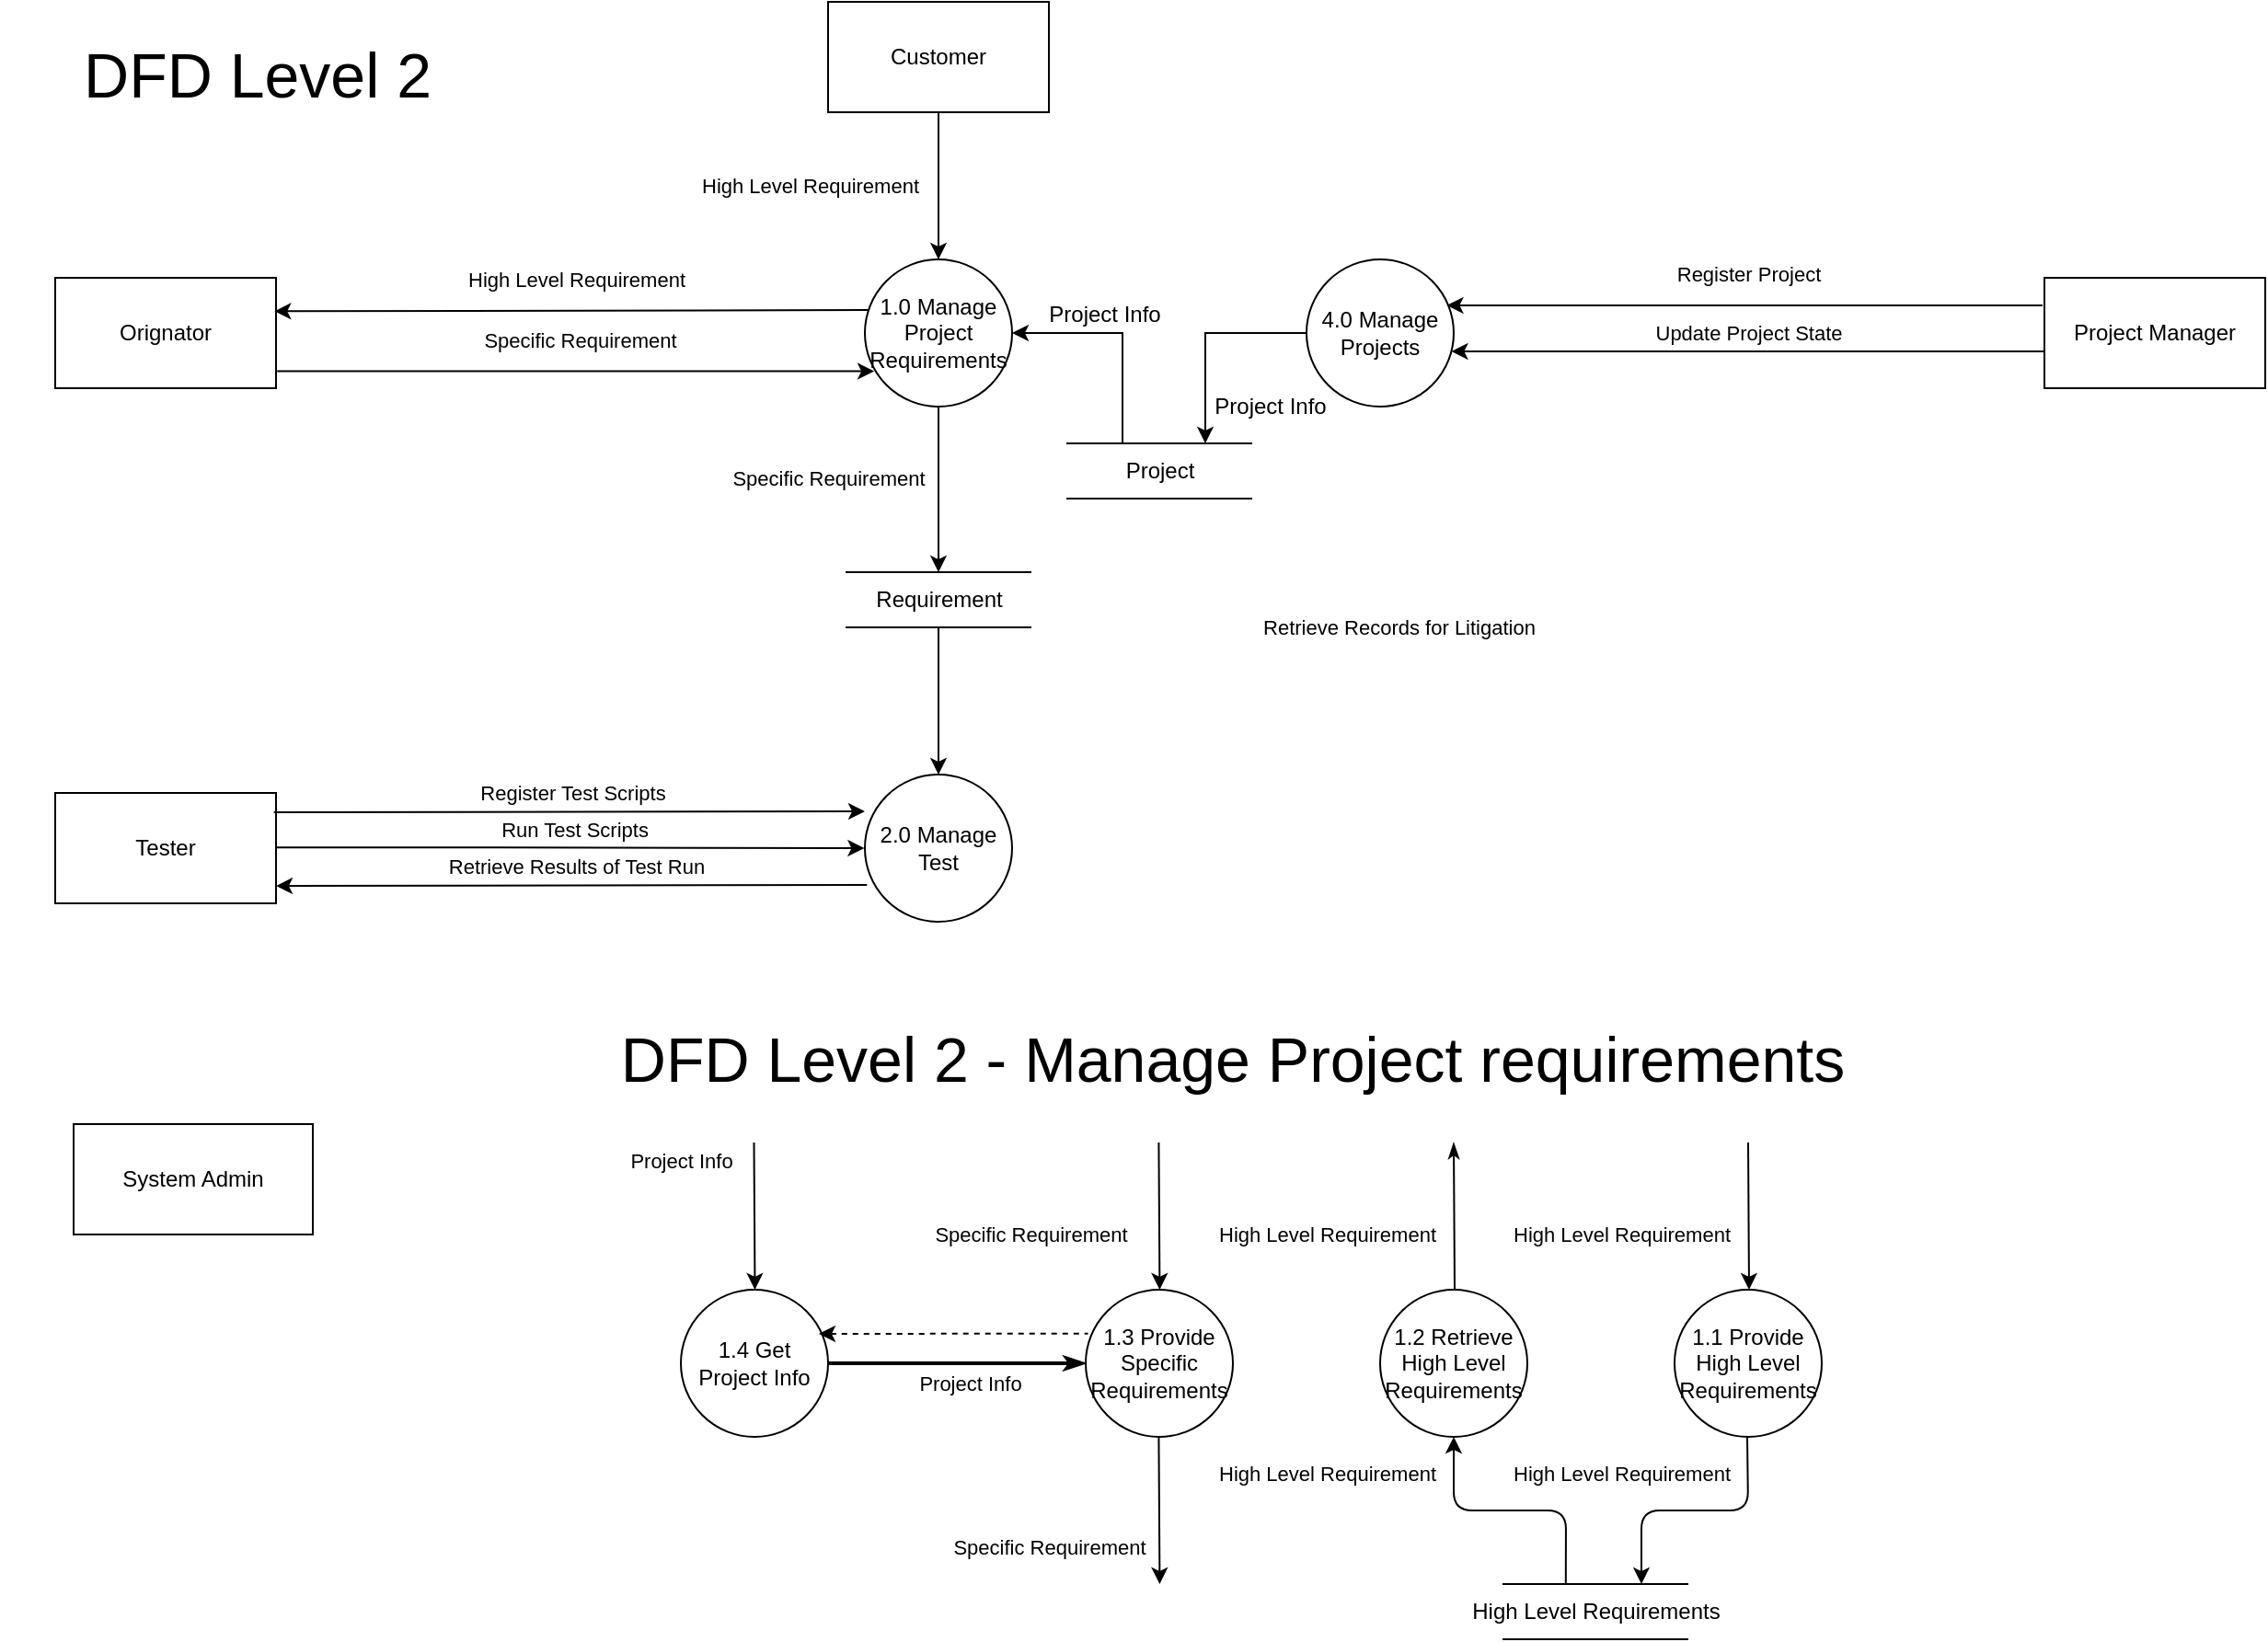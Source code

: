 <mxfile version="13.7.3" type="device"><diagram id="_a05GOWQcfOKkL1E0qjk" name="Page-1"><mxGraphModel dx="1422" dy="936" grid="1" gridSize="10" guides="1" tooltips="1" connect="1" arrows="1" fold="1" page="1" pageScale="1" pageWidth="827" pageHeight="1169" math="0" shadow="0"><root><mxCell id="0"/><mxCell id="1" parent="0"/><mxCell id="m-5Z3mmZk3S8ePCNzQDx-1" value="Customer" style="rounded=0;whiteSpace=wrap;html=1;" parent="1" vertex="1"><mxGeometry x="460" y="20" width="120" height="60" as="geometry"/></mxCell><mxCell id="m-5Z3mmZk3S8ePCNzQDx-2" value="" style="endArrow=classic;html=1;entryX=0.5;entryY=0;entryDx=0;entryDy=0;exitX=0.5;exitY=1;exitDx=0;exitDy=0;" parent="1" source="m-5Z3mmZk3S8ePCNzQDx-1" edge="1"><mxGeometry width="50" height="50" relative="1" as="geometry"><mxPoint x="507.54" y="-48.92" as="sourcePoint"/><mxPoint x="520" y="160" as="targetPoint"/></mxGeometry></mxCell><mxCell id="m-5Z3mmZk3S8ePCNzQDx-3" value="High Level Requirement" style="edgeLabel;html=1;align=center;verticalAlign=middle;resizable=0;points=[];" parent="m-5Z3mmZk3S8ePCNzQDx-2" vertex="1" connectable="0"><mxGeometry x="0.148" y="-1" relative="1" as="geometry"><mxPoint x="-69" y="-6.21" as="offset"/></mxGeometry></mxCell><mxCell id="m-5Z3mmZk3S8ePCNzQDx-4" value="Retrieve Records for Litigation" style="edgeLabel;html=1;align=center;verticalAlign=middle;resizable=0;points=[];" parent="1" vertex="1" connectable="0"><mxGeometry x="770" y="360.002" as="geometry"/></mxCell><mxCell id="m-5Z3mmZk3S8ePCNzQDx-5" value="&lt;font style=&quot;font-size: 34px&quot;&gt;DFD Level 2&lt;/font&gt;" style="text;html=1;strokeColor=none;fillColor=none;align=center;verticalAlign=middle;whiteSpace=wrap;rounded=0;" parent="1" vertex="1"><mxGeometry x="10" y="50" width="280" height="20" as="geometry"/></mxCell><mxCell id="m-5Z3mmZk3S8ePCNzQDx-8" value="System Admin" style="rounded=0;whiteSpace=wrap;html=1;" parent="1" vertex="1"><mxGeometry x="50" y="630" width="130" height="60" as="geometry"/></mxCell><mxCell id="m-5Z3mmZk3S8ePCNzQDx-9" value="2.0 Manage Test" style="ellipse;whiteSpace=wrap;html=1;aspect=fixed;" parent="1" vertex="1"><mxGeometry x="480" y="440" width="80" height="80" as="geometry"/></mxCell><mxCell id="m-5Z3mmZk3S8ePCNzQDx-10" value="1.0 Manage Project Requirements" style="ellipse;whiteSpace=wrap;html=1;aspect=fixed;fontSize=12;" parent="1" vertex="1"><mxGeometry x="480" y="160" width="80" height="80" as="geometry"/></mxCell><mxCell id="m-5Z3mmZk3S8ePCNzQDx-11" value="Orignator" style="rounded=0;whiteSpace=wrap;html=1;" parent="1" vertex="1"><mxGeometry x="40" y="170" width="120" height="60" as="geometry"/></mxCell><mxCell id="m-5Z3mmZk3S8ePCNzQDx-12" value="" style="endArrow=none;html=1;entryX=0.024;entryY=0.344;entryDx=0;entryDy=0;exitX=0.993;exitY=0.303;exitDx=0;exitDy=0;entryPerimeter=0;exitPerimeter=0;startArrow=classic;startFill=1;endFill=0;" parent="1" source="m-5Z3mmZk3S8ePCNzQDx-11" target="m-5Z3mmZk3S8ePCNzQDx-10" edge="1"><mxGeometry width="50" height="50" relative="1" as="geometry"><mxPoint x="300" y="70" as="sourcePoint"/><mxPoint x="300" y="150" as="targetPoint"/></mxGeometry></mxCell><mxCell id="m-5Z3mmZk3S8ePCNzQDx-13" value="High Level Requirement" style="edgeLabel;html=1;align=center;verticalAlign=middle;resizable=0;points=[];" parent="m-5Z3mmZk3S8ePCNzQDx-12" vertex="1" connectable="0"><mxGeometry x="0.148" y="-1" relative="1" as="geometry"><mxPoint x="-22.22" y="-18.06" as="offset"/></mxGeometry></mxCell><mxCell id="m-5Z3mmZk3S8ePCNzQDx-14" value="" style="endArrow=classic;html=1;entryX=0.063;entryY=0.76;entryDx=0;entryDy=0;exitX=1.005;exitY=0.845;exitDx=0;exitDy=0;entryPerimeter=0;exitPerimeter=0;startArrow=none;startFill=0;endFill=1;" parent="1" source="m-5Z3mmZk3S8ePCNzQDx-11" target="m-5Z3mmZk3S8ePCNzQDx-10" edge="1"><mxGeometry width="50" height="50" relative="1" as="geometry"><mxPoint x="159.0" y="220.5" as="sourcePoint"/><mxPoint x="320.0" y="220" as="targetPoint"/></mxGeometry></mxCell><mxCell id="m-5Z3mmZk3S8ePCNzQDx-15" value="Specific Requirement" style="edgeLabel;html=1;align=center;verticalAlign=middle;resizable=0;points=[];" parent="m-5Z3mmZk3S8ePCNzQDx-14" vertex="1" connectable="0"><mxGeometry x="0.148" y="-1" relative="1" as="geometry"><mxPoint x="-22.22" y="-18.06" as="offset"/></mxGeometry></mxCell><mxCell id="m-5Z3mmZk3S8ePCNzQDx-16" style="edgeStyle=orthogonalEdgeStyle;rounded=0;orthogonalLoop=1;jettySize=auto;html=1;entryX=0.75;entryY=0;entryDx=0;entryDy=0;" parent="1" source="m-5Z3mmZk3S8ePCNzQDx-18" target="m-5Z3mmZk3S8ePCNzQDx-27" edge="1"><mxGeometry relative="1" as="geometry"/></mxCell><mxCell id="m-5Z3mmZk3S8ePCNzQDx-17" style="edgeStyle=orthogonalEdgeStyle;rounded=0;orthogonalLoop=1;jettySize=auto;html=1;entryX=0;entryY=0.5;entryDx=0;entryDy=0;startArrow=classic;startFill=1;endArrow=none;endFill=0;" parent="1" source="m-5Z3mmZk3S8ePCNzQDx-18" target="m-5Z3mmZk3S8ePCNzQDx-25" edge="1"><mxGeometry relative="1" as="geometry"><Array as="points"><mxPoint x="1121" y="210"/></Array></mxGeometry></mxCell><mxCell id="m-5Z3mmZk3S8ePCNzQDx-18" value="4.0 Manage Projects" style="ellipse;whiteSpace=wrap;html=1;aspect=fixed;" parent="1" vertex="1"><mxGeometry x="720" y="160" width="80" height="80" as="geometry"/></mxCell><mxCell id="m-5Z3mmZk3S8ePCNzQDx-19" value="" style="edgeStyle=orthogonalEdgeStyle;rounded=0;orthogonalLoop=1;jettySize=auto;html=1;exitX=0.5;exitY=1;exitDx=0;exitDy=0;entryX=0.5;entryY=0;entryDx=0;entryDy=0;" parent="1" source="m-5Z3mmZk3S8ePCNzQDx-10" target="m-5Z3mmZk3S8ePCNzQDx-24" edge="1"><mxGeometry relative="1" as="geometry"><mxPoint x="510.0" y="239.36" as="sourcePoint"/><mxPoint x="520" y="320" as="targetPoint"/><Array as="points"><mxPoint x="520" y="330"/></Array></mxGeometry></mxCell><mxCell id="m-5Z3mmZk3S8ePCNzQDx-20" value="Tester" style="rounded=0;whiteSpace=wrap;html=1;" parent="1" vertex="1"><mxGeometry x="40" y="450" width="120" height="60" as="geometry"/></mxCell><mxCell id="m-5Z3mmZk3S8ePCNzQDx-21" value="" style="edgeStyle=orthogonalEdgeStyle;rounded=0;orthogonalLoop=1;jettySize=auto;html=1;entryX=0.5;entryY=0;entryDx=0;entryDy=0;exitX=0.5;exitY=1;exitDx=0;exitDy=0;" parent="1" source="m-5Z3mmZk3S8ePCNzQDx-24" target="m-5Z3mmZk3S8ePCNzQDx-9" edge="1"><mxGeometry relative="1" as="geometry"><mxPoint x="520" y="340" as="sourcePoint"/><mxPoint x="519.76" y="420" as="targetPoint"/><Array as="points"/></mxGeometry></mxCell><mxCell id="m-5Z3mmZk3S8ePCNzQDx-23" value="Specific Requirement" style="edgeLabel;html=1;align=center;verticalAlign=middle;resizable=0;points=[];" parent="1" vertex="1" connectable="0"><mxGeometry x="490" y="120.003" as="geometry"><mxPoint x="-30" y="159" as="offset"/></mxGeometry></mxCell><mxCell id="m-5Z3mmZk3S8ePCNzQDx-24" value="Requirement" style="html=1;dashed=0;whitespace=wrap;shape=partialRectangle;right=0;left=0;" parent="1" vertex="1"><mxGeometry x="470" y="330" width="100" height="30" as="geometry"/></mxCell><mxCell id="m-5Z3mmZk3S8ePCNzQDx-25" value="Project Manager" style="rounded=0;whiteSpace=wrap;html=1;" parent="1" vertex="1"><mxGeometry x="1121" y="170" width="120" height="60" as="geometry"/></mxCell><mxCell id="m-5Z3mmZk3S8ePCNzQDx-26" style="edgeStyle=orthogonalEdgeStyle;rounded=0;orthogonalLoop=1;jettySize=auto;html=1;entryX=1;entryY=0.5;entryDx=0;entryDy=0;" parent="1" source="m-5Z3mmZk3S8ePCNzQDx-27" target="m-5Z3mmZk3S8ePCNzQDx-10" edge="1"><mxGeometry relative="1" as="geometry"><Array as="points"><mxPoint x="620" y="200"/></Array></mxGeometry></mxCell><mxCell id="m-5Z3mmZk3S8ePCNzQDx-27" value="Project" style="html=1;dashed=0;whitespace=wrap;shape=partialRectangle;right=0;left=0;" parent="1" vertex="1"><mxGeometry x="590" y="260" width="100" height="30" as="geometry"/></mxCell><mxCell id="m-5Z3mmZk3S8ePCNzQDx-28" value="" style="endArrow=classic;html=1;entryX=0.016;entryY=0.631;entryDx=0;entryDy=0;exitX=1.001;exitY=0.684;exitDx=0;exitDy=0;entryPerimeter=0;exitPerimeter=0;startArrow=none;startFill=0;endFill=1;" parent="1" edge="1"><mxGeometry width="50" height="50" relative="1" as="geometry"><mxPoint x="158.84" y="460.56" as="sourcePoint"/><mxPoint x="480" y="460" as="targetPoint"/></mxGeometry></mxCell><mxCell id="m-5Z3mmZk3S8ePCNzQDx-29" value="Register Test Scripts" style="edgeLabel;html=1;align=center;verticalAlign=middle;resizable=0;points=[];" parent="m-5Z3mmZk3S8ePCNzQDx-28" vertex="1" connectable="0"><mxGeometry x="0.148" y="-1" relative="1" as="geometry"><mxPoint x="-22.22" y="-11.06" as="offset"/></mxGeometry></mxCell><mxCell id="m-5Z3mmZk3S8ePCNzQDx-30" value="" style="endArrow=none;html=1;entryX=0.016;entryY=0.631;entryDx=0;entryDy=0;exitX=1.001;exitY=0.684;exitDx=0;exitDy=0;entryPerimeter=0;exitPerimeter=0;startArrow=classic;startFill=1;endFill=0;" parent="1" edge="1"><mxGeometry width="50" height="50" relative="1" as="geometry"><mxPoint x="160" y="500.56" as="sourcePoint"/><mxPoint x="481.16" y="500" as="targetPoint"/></mxGeometry></mxCell><mxCell id="m-5Z3mmZk3S8ePCNzQDx-31" value="Retrieve Results of Test Run" style="edgeLabel;html=1;align=center;verticalAlign=middle;resizable=0;points=[];" parent="m-5Z3mmZk3S8ePCNzQDx-30" vertex="1" connectable="0"><mxGeometry x="0.148" y="-1" relative="1" as="geometry"><mxPoint x="-22.22" y="-11.06" as="offset"/></mxGeometry></mxCell><mxCell id="m-5Z3mmZk3S8ePCNzQDx-32" value="" style="endArrow=classic;html=1;entryX=-0.004;entryY=0.381;entryDx=0;entryDy=0;entryPerimeter=0;startArrow=none;startFill=0;endFill=1;" parent="1" edge="1"><mxGeometry width="50" height="50" relative="1" as="geometry"><mxPoint x="160" y="479.58" as="sourcePoint"/><mxPoint x="479.68" y="480.06" as="targetPoint"/><Array as="points"><mxPoint x="270" y="479.58"/></Array></mxGeometry></mxCell><mxCell id="m-5Z3mmZk3S8ePCNzQDx-33" value="Run Test Scripts" style="edgeLabel;html=1;align=center;verticalAlign=middle;resizable=0;points=[];" parent="m-5Z3mmZk3S8ePCNzQDx-32" vertex="1" connectable="0"><mxGeometry x="0.148" y="-1" relative="1" as="geometry"><mxPoint x="-22.22" y="-10.77" as="offset"/></mxGeometry></mxCell><mxCell id="m-5Z3mmZk3S8ePCNzQDx-34" value="Project Info" style="text;html=1;align=center;verticalAlign=middle;resizable=0;points=[];autosize=1;" parent="1" vertex="1"><mxGeometry x="660" y="230" width="80" height="20" as="geometry"/></mxCell><mxCell id="m-5Z3mmZk3S8ePCNzQDx-35" value="Project Info" style="text;html=1;align=center;verticalAlign=middle;resizable=0;points=[];autosize=1;" parent="1" vertex="1"><mxGeometry x="570" y="180" width="80" height="20" as="geometry"/></mxCell><mxCell id="m-5Z3mmZk3S8ePCNzQDx-36" value="" style="endArrow=none;html=1;exitX=0.953;exitY=0.312;exitDx=0;exitDy=0;exitPerimeter=0;startArrow=classic;startFill=1;endFill=0;" parent="1" source="m-5Z3mmZk3S8ePCNzQDx-18" edge="1"><mxGeometry width="50" height="50" relative="1" as="geometry"><mxPoint x="800.0" y="210.0" as="sourcePoint"/><mxPoint x="1120" y="185" as="targetPoint"/><Array as="points"><mxPoint x="970" y="185"/></Array></mxGeometry></mxCell><mxCell id="m-5Z3mmZk3S8ePCNzQDx-37" value="Register Project" style="edgeLabel;html=1;align=center;verticalAlign=middle;resizable=0;points=[];" parent="m-5Z3mmZk3S8ePCNzQDx-36" vertex="1" connectable="0"><mxGeometry x="0.148" y="-1" relative="1" as="geometry"><mxPoint x="-22.22" y="-18.06" as="offset"/></mxGeometry></mxCell><mxCell id="m-5Z3mmZk3S8ePCNzQDx-38" value="Update Project State" style="edgeLabel;html=1;align=center;verticalAlign=middle;resizable=0;points=[];" parent="1" vertex="1" connectable="0"><mxGeometry x="960.004" y="200.0" as="geometry"/></mxCell><mxCell id="m-5Z3mmZk3S8ePCNzQDx-40" value="1.1 Provide High Level Requirements" style="ellipse;whiteSpace=wrap;html=1;aspect=fixed;fontSize=12;" parent="1" vertex="1"><mxGeometry x="920" y="720" width="80" height="80" as="geometry"/></mxCell><mxCell id="m-5Z3mmZk3S8ePCNzQDx-41" value="" style="endArrow=classic;html=1;exitX=0.5;exitY=1;exitDx=0;exitDy=0;entryX=0.75;entryY=0;entryDx=0;entryDy=0;" parent="1" target="m-5Z3mmZk3S8ePCNzQDx-43" edge="1"><mxGeometry width="50" height="50" relative="1" as="geometry"><mxPoint x="959.5" y="800" as="sourcePoint"/><mxPoint x="960" y="880" as="targetPoint"/><Array as="points"><mxPoint x="960" y="840"/><mxPoint x="902" y="840"/></Array></mxGeometry></mxCell><mxCell id="m-5Z3mmZk3S8ePCNzQDx-42" value="High Level Requirement" style="edgeLabel;html=1;align=center;verticalAlign=middle;resizable=0;points=[];" parent="m-5Z3mmZk3S8ePCNzQDx-41" vertex="1" connectable="0"><mxGeometry x="0.148" y="-1" relative="1" as="geometry"><mxPoint x="-30.57" y="-19" as="offset"/></mxGeometry></mxCell><mxCell id="m-5Z3mmZk3S8ePCNzQDx-43" value="High Level Requirements" style="html=1;dashed=0;whitespace=wrap;shape=partialRectangle;right=0;left=0;" parent="1" vertex="1"><mxGeometry x="827" y="880" width="100" height="30" as="geometry"/></mxCell><mxCell id="tzxPaLwaZW-FQK8dojhP-1" value="" style="endArrow=classic;html=1;exitX=0.5;exitY=1;exitDx=0;exitDy=0;" parent="1" edge="1"><mxGeometry width="50" height="50" relative="1" as="geometry"><mxPoint x="960.0" y="640" as="sourcePoint"/><mxPoint x="960.5" y="720" as="targetPoint"/></mxGeometry></mxCell><mxCell id="tzxPaLwaZW-FQK8dojhP-2" value="High Level Requirement" style="edgeLabel;html=1;align=center;verticalAlign=middle;resizable=0;points=[];" parent="tzxPaLwaZW-FQK8dojhP-1" vertex="1" connectable="0"><mxGeometry x="0.148" y="-1" relative="1" as="geometry"><mxPoint x="-69" y="4.16" as="offset"/></mxGeometry></mxCell><mxCell id="tzxPaLwaZW-FQK8dojhP-3" value="1.2 Retrieve High Level Requirements" style="ellipse;whiteSpace=wrap;html=1;aspect=fixed;fontSize=12;" parent="1" vertex="1"><mxGeometry x="760" y="720" width="80" height="80" as="geometry"/></mxCell><mxCell id="tzxPaLwaZW-FQK8dojhP-4" value="" style="endArrow=none;html=1;exitX=0.5;exitY=1;exitDx=0;exitDy=0;entryX=0.339;entryY=-0.009;entryDx=0;entryDy=0;entryPerimeter=0;startArrow=classic;startFill=1;endFill=0;" parent="1" source="tzxPaLwaZW-FQK8dojhP-3" target="m-5Z3mmZk3S8ePCNzQDx-43" edge="1"><mxGeometry width="50" height="50" relative="1" as="geometry"><mxPoint x="969.5" y="810" as="sourcePoint"/><mxPoint x="912" y="890" as="targetPoint"/><Array as="points"><mxPoint x="800" y="840"/><mxPoint x="820" y="840"/><mxPoint x="861" y="840"/></Array></mxGeometry></mxCell><mxCell id="tzxPaLwaZW-FQK8dojhP-5" value="High Level Requirement" style="edgeLabel;html=1;align=center;verticalAlign=middle;resizable=0;points=[];" parent="tzxPaLwaZW-FQK8dojhP-4" vertex="1" connectable="0"><mxGeometry x="0.148" y="-1" relative="1" as="geometry"><mxPoint x="-110.57" y="-21" as="offset"/></mxGeometry></mxCell><mxCell id="tzxPaLwaZW-FQK8dojhP-6" value="" style="endArrow=none;html=1;exitX=0.5;exitY=1;exitDx=0;exitDy=0;startArrow=classicThin;startFill=1;endFill=0;" parent="1" edge="1"><mxGeometry width="50" height="50" relative="1" as="geometry"><mxPoint x="800.0" y="640" as="sourcePoint"/><mxPoint x="800.5" y="720" as="targetPoint"/></mxGeometry></mxCell><mxCell id="tzxPaLwaZW-FQK8dojhP-7" value="High Level Requirement" style="edgeLabel;html=1;align=center;verticalAlign=middle;resizable=0;points=[];" parent="tzxPaLwaZW-FQK8dojhP-6" vertex="1" connectable="0"><mxGeometry x="0.148" y="-1" relative="1" as="geometry"><mxPoint x="-69" y="4.16" as="offset"/></mxGeometry></mxCell><mxCell id="tzxPaLwaZW-FQK8dojhP-9" value="1.3 Provide Specific Requirements" style="ellipse;whiteSpace=wrap;html=1;aspect=fixed;fontSize=12;" parent="1" vertex="1"><mxGeometry x="600" y="720" width="80" height="80" as="geometry"/></mxCell><mxCell id="tzxPaLwaZW-FQK8dojhP-10" value="" style="endArrow=classic;html=1;exitX=0.5;exitY=1;exitDx=0;exitDy=0;" parent="1" edge="1"><mxGeometry width="50" height="50" relative="1" as="geometry"><mxPoint x="639.71" y="640" as="sourcePoint"/><mxPoint x="640.21" y="720" as="targetPoint"/></mxGeometry></mxCell><mxCell id="tzxPaLwaZW-FQK8dojhP-11" value="Specific Requirement" style="edgeLabel;html=1;align=center;verticalAlign=middle;resizable=0;points=[];" parent="tzxPaLwaZW-FQK8dojhP-10" vertex="1" connectable="0"><mxGeometry x="0.148" y="-1" relative="1" as="geometry"><mxPoint x="-69" y="4.16" as="offset"/></mxGeometry></mxCell><mxCell id="tzxPaLwaZW-FQK8dojhP-12" value="" style="endArrow=classic;html=1;exitX=0.5;exitY=1;exitDx=0;exitDy=0;" parent="1" edge="1"><mxGeometry width="50" height="50" relative="1" as="geometry"><mxPoint x="639.71" y="800" as="sourcePoint"/><mxPoint x="640.21" y="880" as="targetPoint"/></mxGeometry></mxCell><mxCell id="tzxPaLwaZW-FQK8dojhP-13" value="Specific Requirement" style="edgeLabel;html=1;align=center;verticalAlign=middle;resizable=0;points=[];" parent="tzxPaLwaZW-FQK8dojhP-12" vertex="1" connectable="0"><mxGeometry x="0.148" y="-1" relative="1" as="geometry"><mxPoint x="-59" y="14.16" as="offset"/></mxGeometry></mxCell><mxCell id="tzxPaLwaZW-FQK8dojhP-14" value="1.4 Get Project Info" style="ellipse;whiteSpace=wrap;html=1;aspect=fixed;fontSize=12;" parent="1" vertex="1"><mxGeometry x="380" y="720" width="80" height="80" as="geometry"/></mxCell><mxCell id="tzxPaLwaZW-FQK8dojhP-16" value="" style="endArrow=none;dashed=1;html=1;strokeWidth=1;entryX=0.016;entryY=0.298;entryDx=0;entryDy=0;entryPerimeter=0;startArrow=classic;startFill=1;" parent="1" target="tzxPaLwaZW-FQK8dojhP-9" edge="1"><mxGeometry width="50" height="50" relative="1" as="geometry"><mxPoint x="455" y="744" as="sourcePoint"/><mxPoint x="630" y="740" as="targetPoint"/></mxGeometry></mxCell><mxCell id="tzxPaLwaZW-FQK8dojhP-18" value="Project Info" style="edgeLabel;html=1;align=center;verticalAlign=middle;resizable=0;points=[];" parent="tzxPaLwaZW-FQK8dojhP-16" vertex="1" connectable="0"><mxGeometry x="-0.122" y="3" relative="1" as="geometry"><mxPoint x="17.7" y="29.79" as="offset"/></mxGeometry></mxCell><mxCell id="tzxPaLwaZW-FQK8dojhP-17" value="" style="endArrow=classicThin;html=1;strokeWidth=2;exitX=1;exitY=0.5;exitDx=0;exitDy=0;entryX=0;entryY=0.5;entryDx=0;entryDy=0;endFill=1;" parent="1" source="tzxPaLwaZW-FQK8dojhP-14" target="tzxPaLwaZW-FQK8dojhP-9" edge="1"><mxGeometry width="50" height="50" relative="1" as="geometry"><mxPoint x="520.0" y="761.68" as="sourcePoint"/><mxPoint x="610.8" y="760.0" as="targetPoint"/></mxGeometry></mxCell><mxCell id="tzxPaLwaZW-FQK8dojhP-21" value="" style="endArrow=classic;html=1;exitX=0.5;exitY=1;exitDx=0;exitDy=0;" parent="1" edge="1"><mxGeometry width="50" height="50" relative="1" as="geometry"><mxPoint x="419.75" y="640" as="sourcePoint"/><mxPoint x="420.25" y="720" as="targetPoint"/></mxGeometry></mxCell><mxCell id="tzxPaLwaZW-FQK8dojhP-22" value="Project Info" style="edgeLabel;html=1;align=center;verticalAlign=middle;resizable=0;points=[];" parent="tzxPaLwaZW-FQK8dojhP-21" vertex="1" connectable="0"><mxGeometry x="0.148" y="-1" relative="1" as="geometry"><mxPoint x="-39.29" y="-36.21" as="offset"/></mxGeometry></mxCell><mxCell id="tzxPaLwaZW-FQK8dojhP-27" value="&lt;font style=&quot;font-size: 34px&quot;&gt;DFD Level 2 - Manage Project requirements&lt;/font&gt;" style="text;html=1;strokeColor=none;fillColor=none;align=center;verticalAlign=middle;whiteSpace=wrap;rounded=0;" parent="1" vertex="1"><mxGeometry x="280" y="585" width="800" height="20" as="geometry"/></mxCell></root></mxGraphModel></diagram></mxfile>